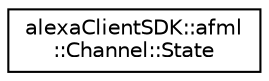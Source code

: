 digraph "Graphical Class Hierarchy"
{
  edge [fontname="Helvetica",fontsize="10",labelfontname="Helvetica",labelfontsize="10"];
  node [fontname="Helvetica",fontsize="10",shape=record];
  rankdir="LR";
  Node1 [label="alexaClientSDK::afml\l::Channel::State",height=0.2,width=0.4,color="black", fillcolor="white", style="filled",URL="$structalexa_client_s_d_k_1_1afml_1_1_channel_1_1_state.html"];
}
